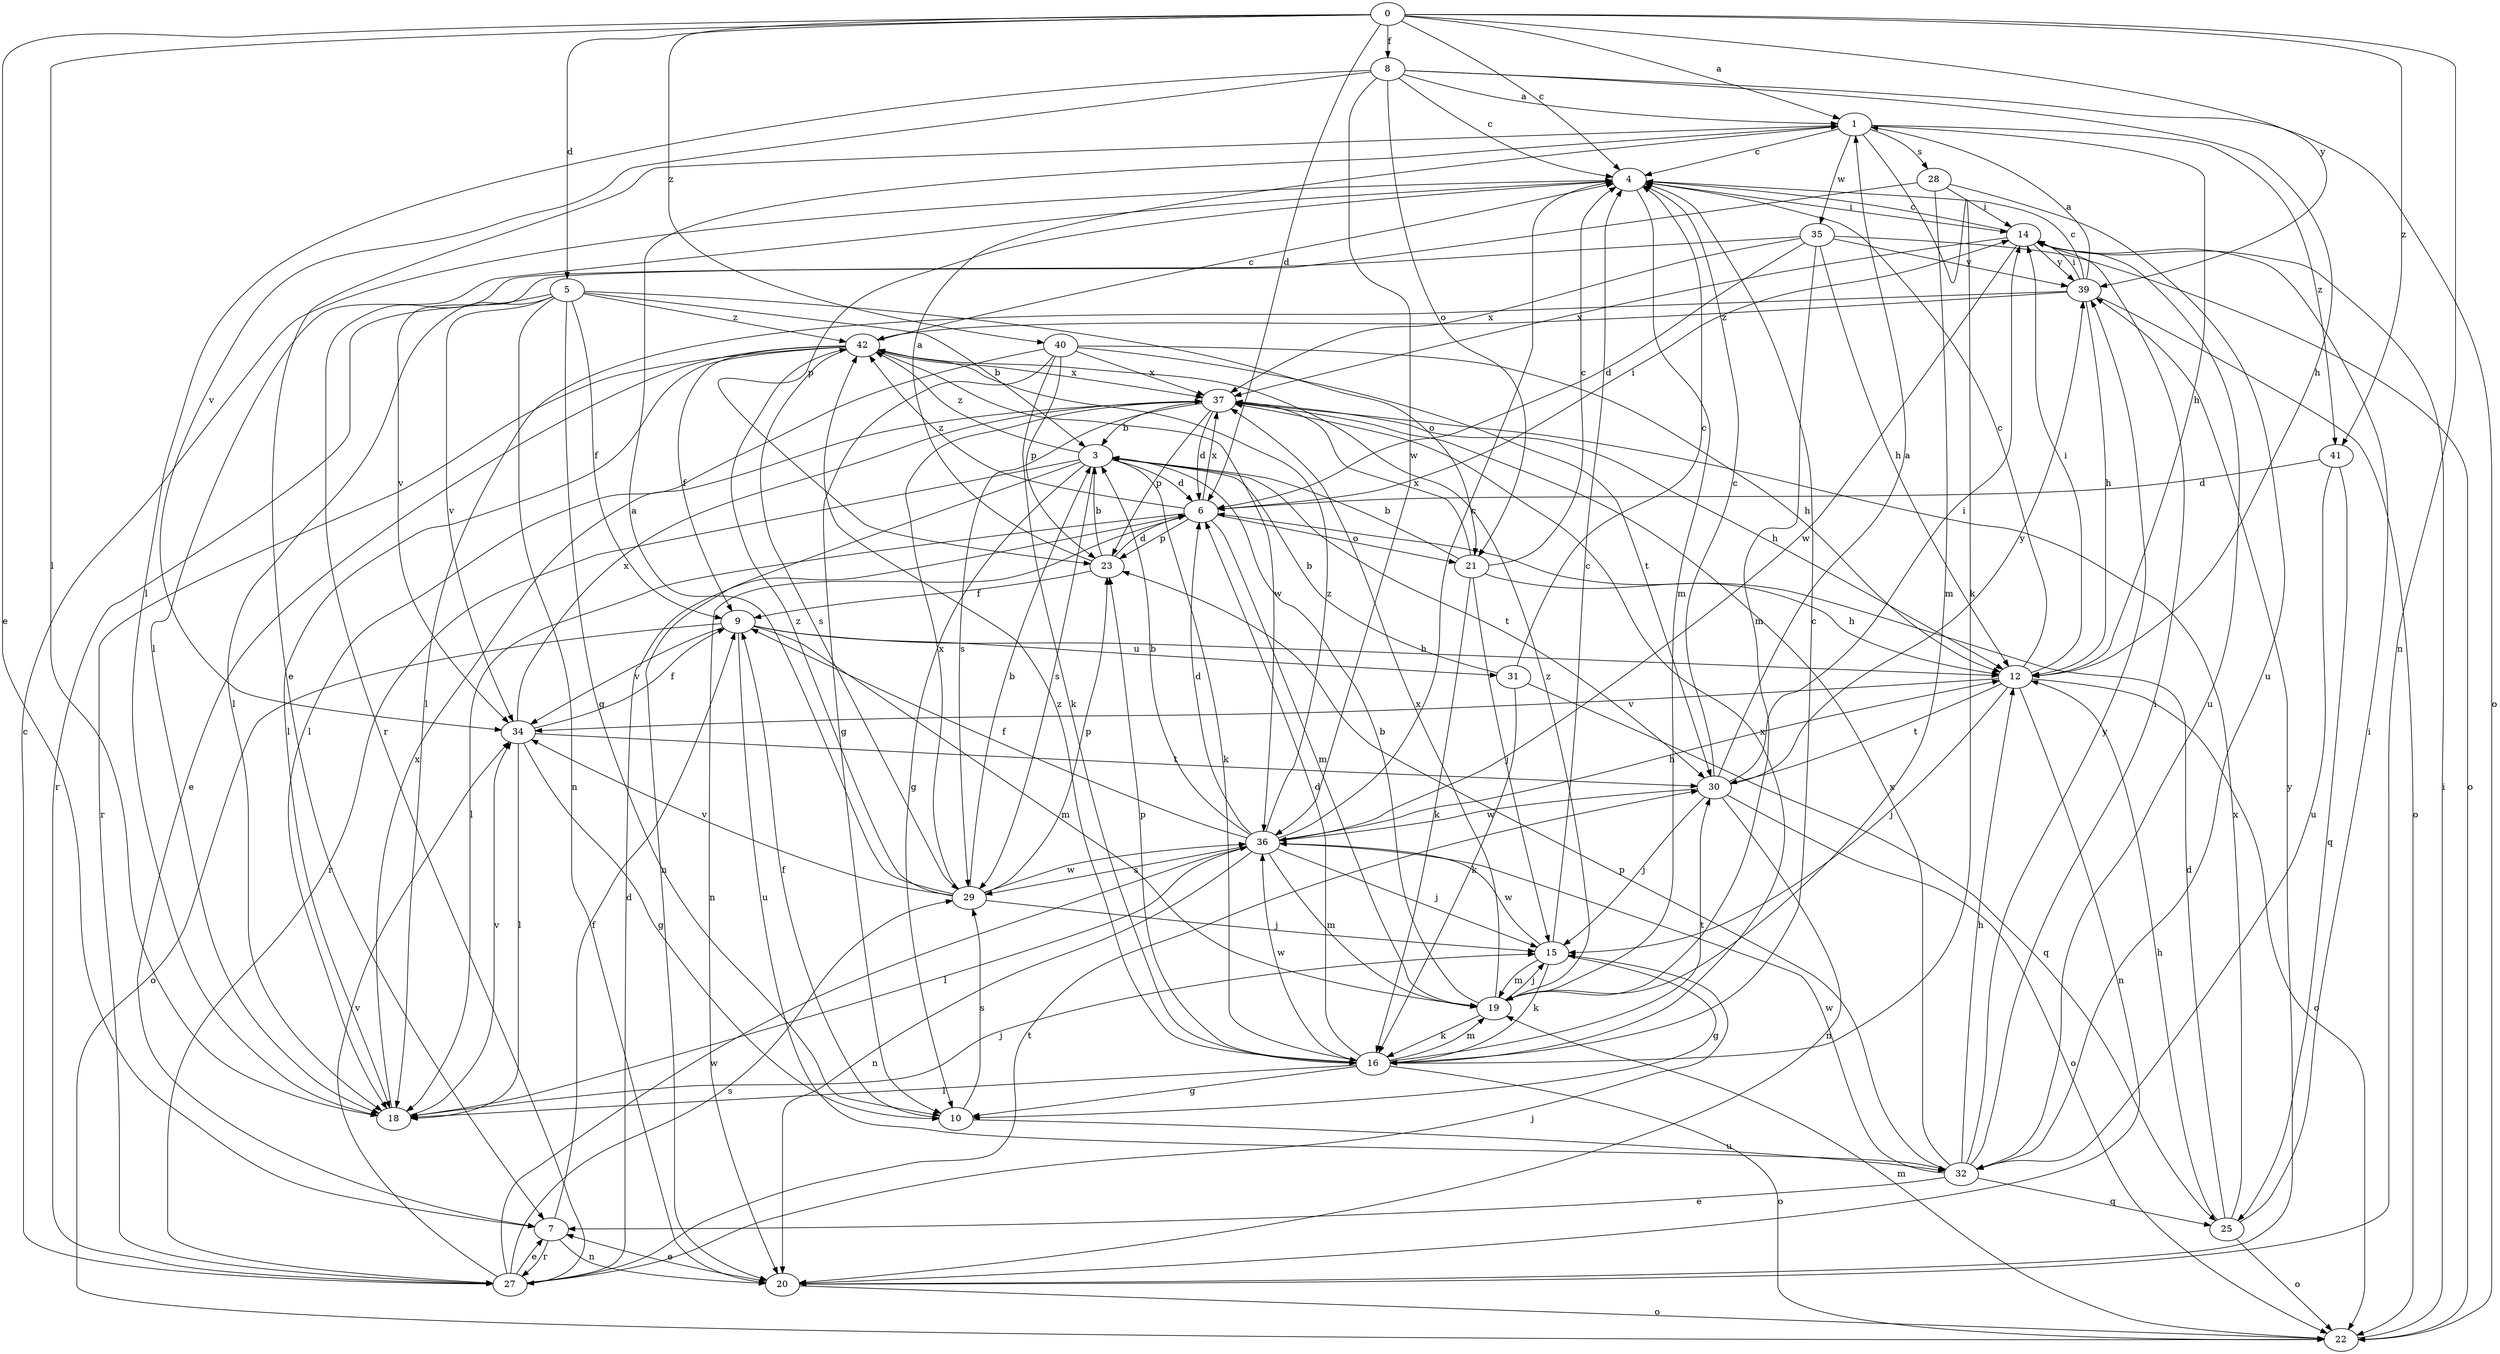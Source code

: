 strict digraph  {
0;
1;
3;
4;
5;
6;
7;
8;
9;
10;
12;
14;
15;
16;
18;
19;
20;
21;
22;
23;
25;
27;
28;
29;
30;
31;
32;
34;
35;
36;
37;
39;
40;
41;
42;
0 -> 1  [label=a];
0 -> 4  [label=c];
0 -> 5  [label=d];
0 -> 6  [label=d];
0 -> 7  [label=e];
0 -> 8  [label=f];
0 -> 18  [label=l];
0 -> 20  [label=n];
0 -> 39  [label=y];
0 -> 40  [label=z];
0 -> 41  [label=z];
1 -> 4  [label=c];
1 -> 7  [label=e];
1 -> 12  [label=h];
1 -> 16  [label=k];
1 -> 28  [label=s];
1 -> 35  [label=w];
1 -> 41  [label=z];
3 -> 6  [label=d];
3 -> 10  [label=g];
3 -> 16  [label=k];
3 -> 20  [label=n];
3 -> 27  [label=r];
3 -> 29  [label=s];
3 -> 30  [label=t];
3 -> 42  [label=z];
4 -> 14  [label=i];
4 -> 18  [label=l];
4 -> 19  [label=m];
4 -> 23  [label=p];
5 -> 3  [label=b];
5 -> 9  [label=f];
5 -> 10  [label=g];
5 -> 18  [label=l];
5 -> 20  [label=n];
5 -> 21  [label=o];
5 -> 27  [label=r];
5 -> 34  [label=v];
5 -> 42  [label=z];
6 -> 14  [label=i];
6 -> 18  [label=l];
6 -> 19  [label=m];
6 -> 20  [label=n];
6 -> 21  [label=o];
6 -> 23  [label=p];
6 -> 37  [label=x];
6 -> 42  [label=z];
7 -> 9  [label=f];
7 -> 20  [label=n];
7 -> 27  [label=r];
8 -> 1  [label=a];
8 -> 4  [label=c];
8 -> 12  [label=h];
8 -> 18  [label=l];
8 -> 21  [label=o];
8 -> 22  [label=o];
8 -> 34  [label=v];
8 -> 36  [label=w];
9 -> 12  [label=h];
9 -> 19  [label=m];
9 -> 22  [label=o];
9 -> 31  [label=u];
9 -> 32  [label=u];
9 -> 34  [label=v];
10 -> 9  [label=f];
10 -> 29  [label=s];
10 -> 32  [label=u];
12 -> 4  [label=c];
12 -> 14  [label=i];
12 -> 15  [label=j];
12 -> 20  [label=n];
12 -> 22  [label=o];
12 -> 30  [label=t];
12 -> 34  [label=v];
14 -> 4  [label=c];
14 -> 32  [label=u];
14 -> 36  [label=w];
14 -> 37  [label=x];
14 -> 39  [label=y];
15 -> 4  [label=c];
15 -> 10  [label=g];
15 -> 16  [label=k];
15 -> 19  [label=m];
15 -> 36  [label=w];
16 -> 4  [label=c];
16 -> 6  [label=d];
16 -> 10  [label=g];
16 -> 18  [label=l];
16 -> 19  [label=m];
16 -> 22  [label=o];
16 -> 23  [label=p];
16 -> 30  [label=t];
16 -> 36  [label=w];
16 -> 37  [label=x];
16 -> 42  [label=z];
18 -> 15  [label=j];
18 -> 34  [label=v];
18 -> 37  [label=x];
19 -> 3  [label=b];
19 -> 15  [label=j];
19 -> 16  [label=k];
19 -> 37  [label=x];
19 -> 42  [label=z];
20 -> 7  [label=e];
20 -> 22  [label=o];
20 -> 39  [label=y];
21 -> 3  [label=b];
21 -> 4  [label=c];
21 -> 12  [label=h];
21 -> 15  [label=j];
21 -> 16  [label=k];
21 -> 37  [label=x];
22 -> 14  [label=i];
22 -> 19  [label=m];
23 -> 1  [label=a];
23 -> 3  [label=b];
23 -> 6  [label=d];
23 -> 9  [label=f];
25 -> 6  [label=d];
25 -> 12  [label=h];
25 -> 14  [label=i];
25 -> 22  [label=o];
25 -> 37  [label=x];
27 -> 4  [label=c];
27 -> 6  [label=d];
27 -> 7  [label=e];
27 -> 15  [label=j];
27 -> 29  [label=s];
27 -> 30  [label=t];
27 -> 34  [label=v];
27 -> 36  [label=w];
28 -> 14  [label=i];
28 -> 19  [label=m];
28 -> 27  [label=r];
28 -> 32  [label=u];
29 -> 1  [label=a];
29 -> 3  [label=b];
29 -> 15  [label=j];
29 -> 23  [label=p];
29 -> 34  [label=v];
29 -> 36  [label=w];
29 -> 37  [label=x];
29 -> 42  [label=z];
30 -> 1  [label=a];
30 -> 4  [label=c];
30 -> 14  [label=i];
30 -> 15  [label=j];
30 -> 20  [label=n];
30 -> 22  [label=o];
30 -> 36  [label=w];
30 -> 39  [label=y];
31 -> 3  [label=b];
31 -> 4  [label=c];
31 -> 16  [label=k];
31 -> 25  [label=q];
32 -> 7  [label=e];
32 -> 12  [label=h];
32 -> 14  [label=i];
32 -> 23  [label=p];
32 -> 25  [label=q];
32 -> 36  [label=w];
32 -> 37  [label=x];
32 -> 39  [label=y];
34 -> 9  [label=f];
34 -> 10  [label=g];
34 -> 18  [label=l];
34 -> 30  [label=t];
34 -> 37  [label=x];
35 -> 6  [label=d];
35 -> 12  [label=h];
35 -> 19  [label=m];
35 -> 22  [label=o];
35 -> 34  [label=v];
35 -> 37  [label=x];
35 -> 39  [label=y];
36 -> 3  [label=b];
36 -> 4  [label=c];
36 -> 6  [label=d];
36 -> 9  [label=f];
36 -> 12  [label=h];
36 -> 15  [label=j];
36 -> 18  [label=l];
36 -> 19  [label=m];
36 -> 20  [label=n];
36 -> 29  [label=s];
36 -> 42  [label=z];
37 -> 3  [label=b];
37 -> 6  [label=d];
37 -> 12  [label=h];
37 -> 23  [label=p];
37 -> 29  [label=s];
39 -> 1  [label=a];
39 -> 4  [label=c];
39 -> 12  [label=h];
39 -> 14  [label=i];
39 -> 18  [label=l];
39 -> 22  [label=o];
39 -> 42  [label=z];
40 -> 10  [label=g];
40 -> 12  [label=h];
40 -> 16  [label=k];
40 -> 18  [label=l];
40 -> 23  [label=p];
40 -> 30  [label=t];
40 -> 37  [label=x];
41 -> 6  [label=d];
41 -> 25  [label=q];
41 -> 32  [label=u];
42 -> 4  [label=c];
42 -> 7  [label=e];
42 -> 9  [label=f];
42 -> 18  [label=l];
42 -> 27  [label=r];
42 -> 29  [label=s];
42 -> 36  [label=w];
42 -> 37  [label=x];
}
